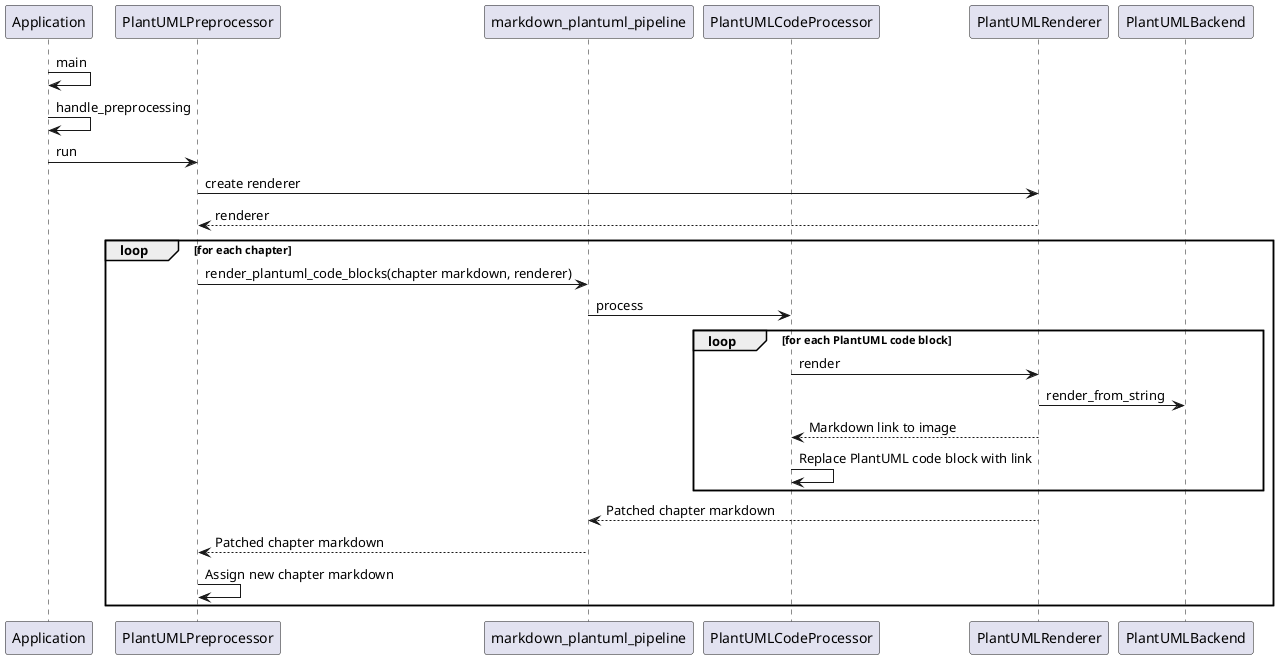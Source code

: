 @startuml
participant Application
participant PlantUMLPreprocessor
participant markdown_plantuml_pipeline
participant PlantUMLCodeProcessor
participant PlantUMLRenderer
participant PlantUMLBackend

Application -> Application: main
	Application -> Application: handle_preprocessing
	Application -> PlantUMLPreprocessor: run
		PlantUMLPreprocessor -> PlantUMLRenderer: create renderer
		PlantUMLRenderer --> PlantUMLPreprocessor: renderer
		loop for each chapter
			PlantUMLPreprocessor -> markdown_plantuml_pipeline: render_plantuml_code_blocks(chapter markdown, renderer)
			markdown_plantuml_pipeline -> PlantUMLCodeProcessor: process
			loop for each PlantUML code block
				PlantUMLCodeProcessor -> PlantUMLRenderer: render
					PlantUMLRenderer -> PlantUMLBackend: render_from_string
				PlantUMLRenderer --> PlantUMLCodeProcessor: Markdown link to image
				PlantUMLCodeProcessor -> PlantUMLCodeProcessor: Replace PlantUML code block with link
			end				
			PlantUMLRenderer --> markdown_plantuml_pipeline: Patched chapter markdown
			markdown_plantuml_pipeline --> PlantUMLPreprocessor: Patched chapter markdown
			PlantUMLPreprocessor -> PlantUMLPreprocessor: Assign new chapter markdown
		end
@enduml